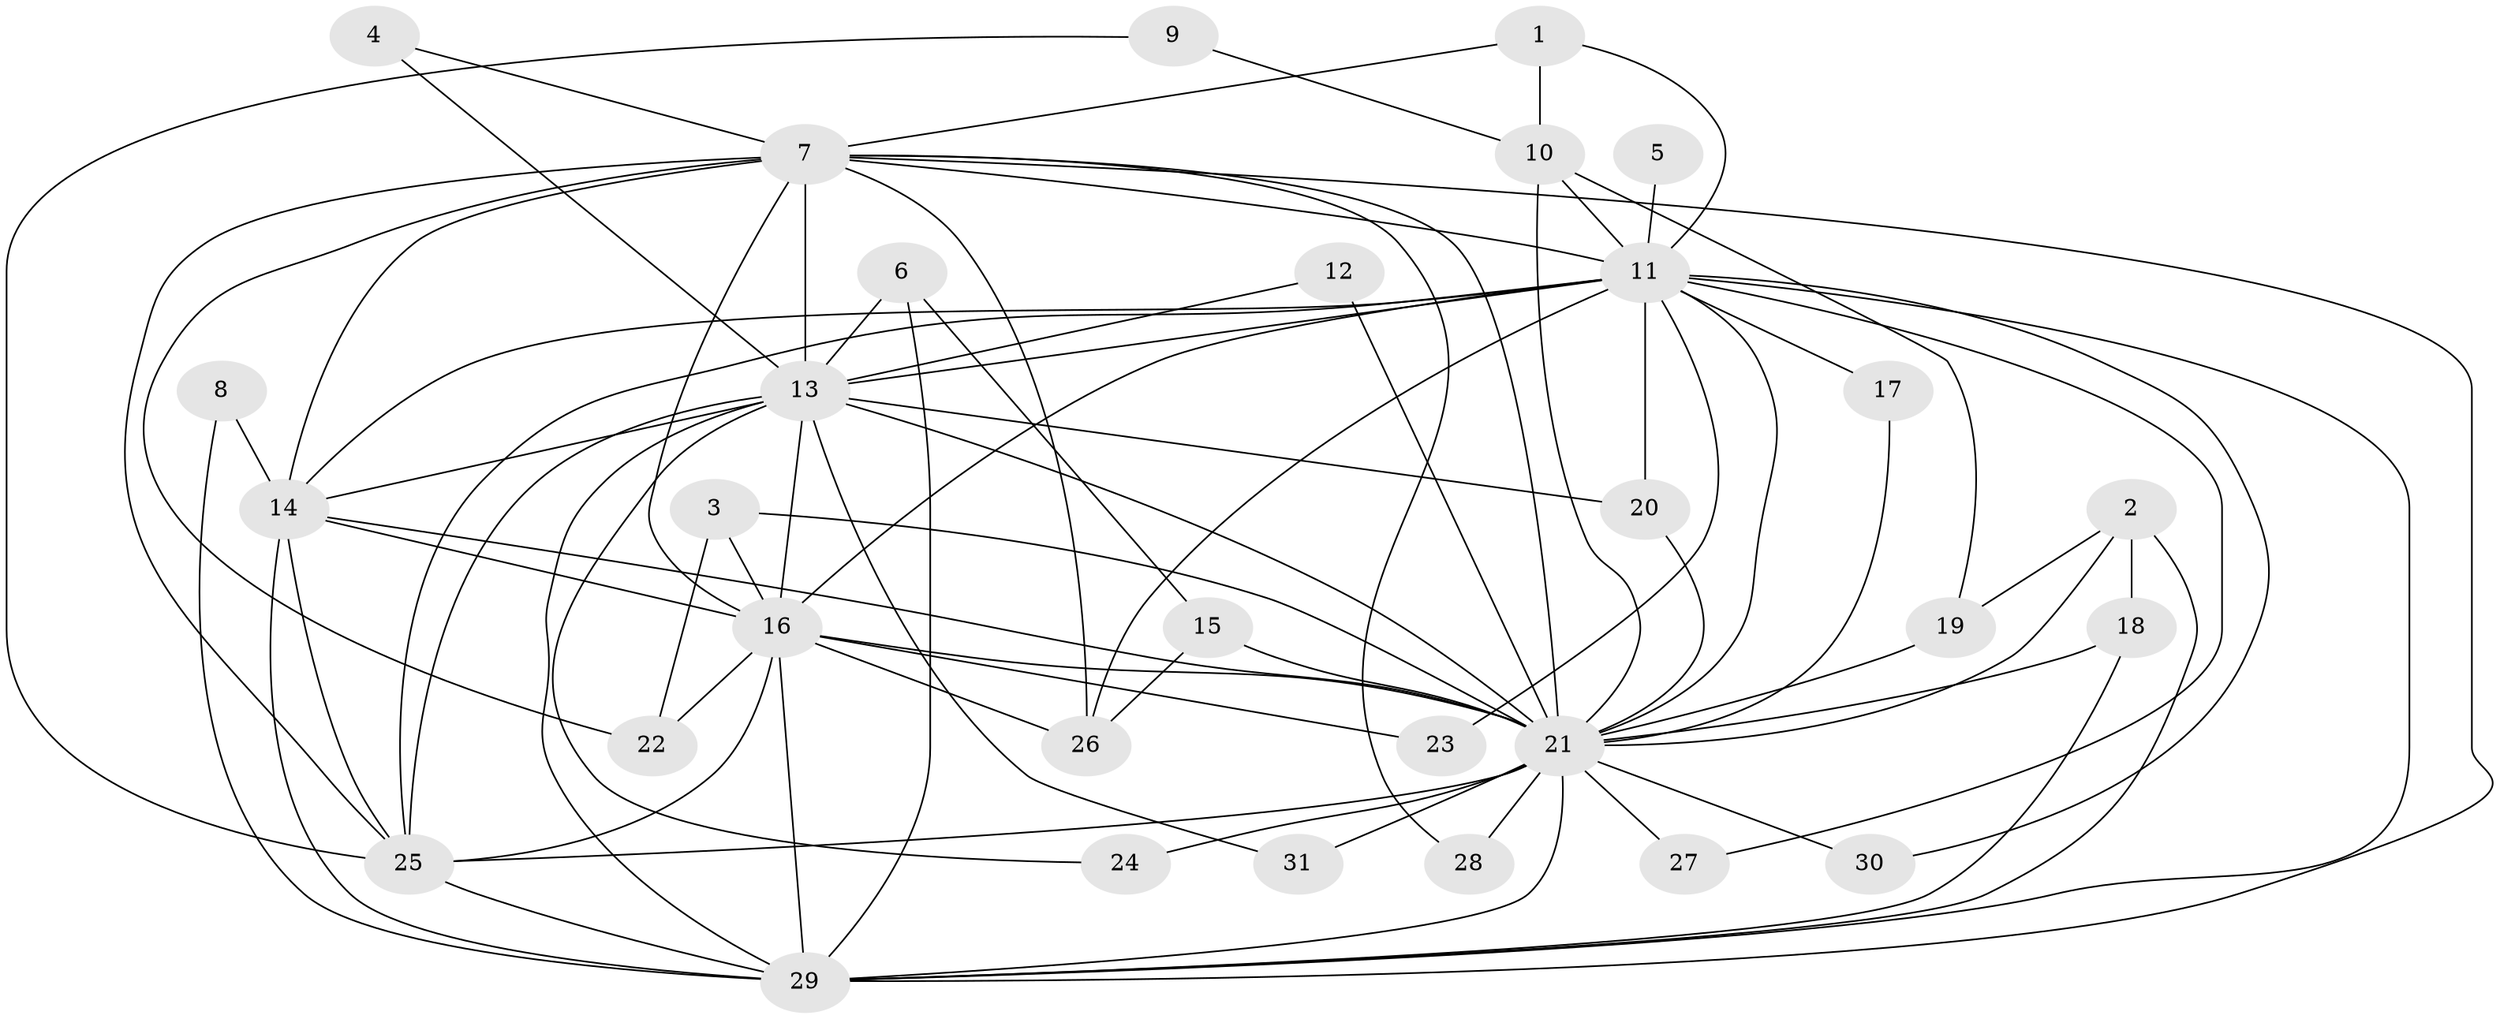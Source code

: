 // original degree distribution, {16: 0.04918032786885246, 11: 0.01639344262295082, 17: 0.01639344262295082, 24: 0.01639344262295082, 23: 0.01639344262295082, 14: 0.03278688524590164, 19: 0.01639344262295082, 2: 0.5737704918032787, 3: 0.19672131147540983, 4: 0.04918032786885246, 6: 0.01639344262295082}
// Generated by graph-tools (version 1.1) at 2025/01/03/09/25 03:01:33]
// undirected, 31 vertices, 80 edges
graph export_dot {
graph [start="1"]
  node [color=gray90,style=filled];
  1;
  2;
  3;
  4;
  5;
  6;
  7;
  8;
  9;
  10;
  11;
  12;
  13;
  14;
  15;
  16;
  17;
  18;
  19;
  20;
  21;
  22;
  23;
  24;
  25;
  26;
  27;
  28;
  29;
  30;
  31;
  1 -- 7 [weight=1.0];
  1 -- 10 [weight=1.0];
  1 -- 11 [weight=1.0];
  2 -- 18 [weight=1.0];
  2 -- 19 [weight=1.0];
  2 -- 21 [weight=1.0];
  2 -- 29 [weight=1.0];
  3 -- 16 [weight=1.0];
  3 -- 21 [weight=1.0];
  3 -- 22 [weight=1.0];
  4 -- 7 [weight=1.0];
  4 -- 13 [weight=1.0];
  5 -- 11 [weight=1.0];
  6 -- 13 [weight=1.0];
  6 -- 15 [weight=1.0];
  6 -- 29 [weight=1.0];
  7 -- 11 [weight=1.0];
  7 -- 13 [weight=1.0];
  7 -- 14 [weight=1.0];
  7 -- 16 [weight=2.0];
  7 -- 21 [weight=3.0];
  7 -- 22 [weight=2.0];
  7 -- 25 [weight=2.0];
  7 -- 26 [weight=1.0];
  7 -- 28 [weight=1.0];
  7 -- 29 [weight=1.0];
  8 -- 14 [weight=1.0];
  8 -- 29 [weight=1.0];
  9 -- 10 [weight=1.0];
  9 -- 25 [weight=1.0];
  10 -- 11 [weight=2.0];
  10 -- 19 [weight=1.0];
  10 -- 21 [weight=1.0];
  11 -- 13 [weight=1.0];
  11 -- 14 [weight=1.0];
  11 -- 16 [weight=3.0];
  11 -- 17 [weight=1.0];
  11 -- 20 [weight=1.0];
  11 -- 21 [weight=3.0];
  11 -- 23 [weight=2.0];
  11 -- 25 [weight=2.0];
  11 -- 26 [weight=1.0];
  11 -- 27 [weight=1.0];
  11 -- 29 [weight=1.0];
  11 -- 30 [weight=1.0];
  12 -- 13 [weight=1.0];
  12 -- 21 [weight=2.0];
  13 -- 14 [weight=1.0];
  13 -- 16 [weight=4.0];
  13 -- 20 [weight=1.0];
  13 -- 21 [weight=2.0];
  13 -- 24 [weight=1.0];
  13 -- 25 [weight=2.0];
  13 -- 29 [weight=2.0];
  13 -- 31 [weight=1.0];
  14 -- 16 [weight=3.0];
  14 -- 21 [weight=2.0];
  14 -- 25 [weight=1.0];
  14 -- 29 [weight=1.0];
  15 -- 21 [weight=1.0];
  15 -- 26 [weight=1.0];
  16 -- 21 [weight=5.0];
  16 -- 22 [weight=1.0];
  16 -- 23 [weight=1.0];
  16 -- 25 [weight=2.0];
  16 -- 26 [weight=1.0];
  16 -- 29 [weight=3.0];
  17 -- 21 [weight=1.0];
  18 -- 21 [weight=1.0];
  18 -- 29 [weight=1.0];
  19 -- 21 [weight=1.0];
  20 -- 21 [weight=1.0];
  21 -- 24 [weight=1.0];
  21 -- 25 [weight=2.0];
  21 -- 27 [weight=1.0];
  21 -- 28 [weight=2.0];
  21 -- 29 [weight=2.0];
  21 -- 30 [weight=1.0];
  21 -- 31 [weight=1.0];
  25 -- 29 [weight=1.0];
}
